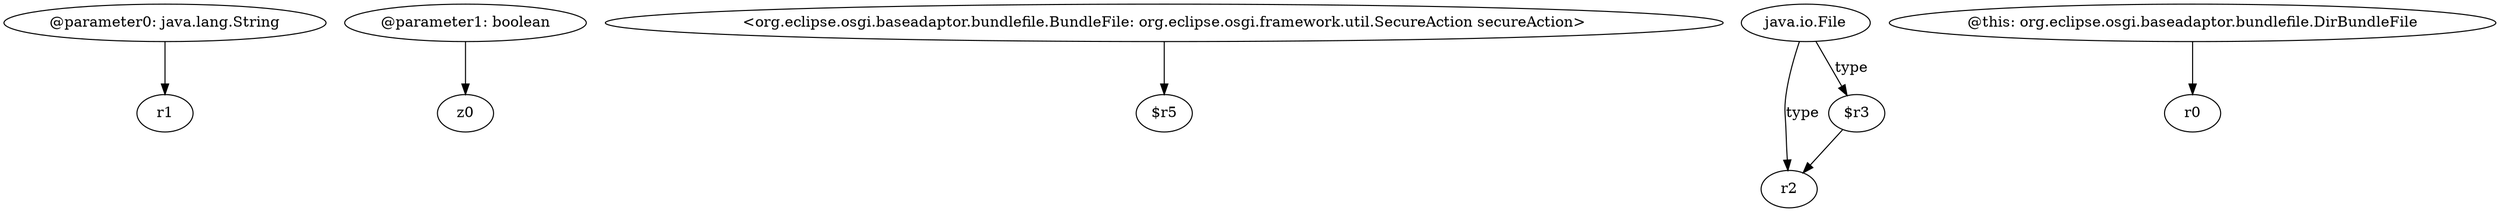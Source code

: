 digraph g {
0[label="@parameter0: java.lang.String"]
1[label="r1"]
0->1[label=""]
2[label="@parameter1: boolean"]
3[label="z0"]
2->3[label=""]
4[label="<org.eclipse.osgi.baseadaptor.bundlefile.BundleFile: org.eclipse.osgi.framework.util.SecureAction secureAction>"]
5[label="$r5"]
4->5[label=""]
6[label="java.io.File"]
7[label="r2"]
6->7[label="type"]
8[label="$r3"]
6->8[label="type"]
9[label="@this: org.eclipse.osgi.baseadaptor.bundlefile.DirBundleFile"]
10[label="r0"]
9->10[label=""]
8->7[label=""]
}